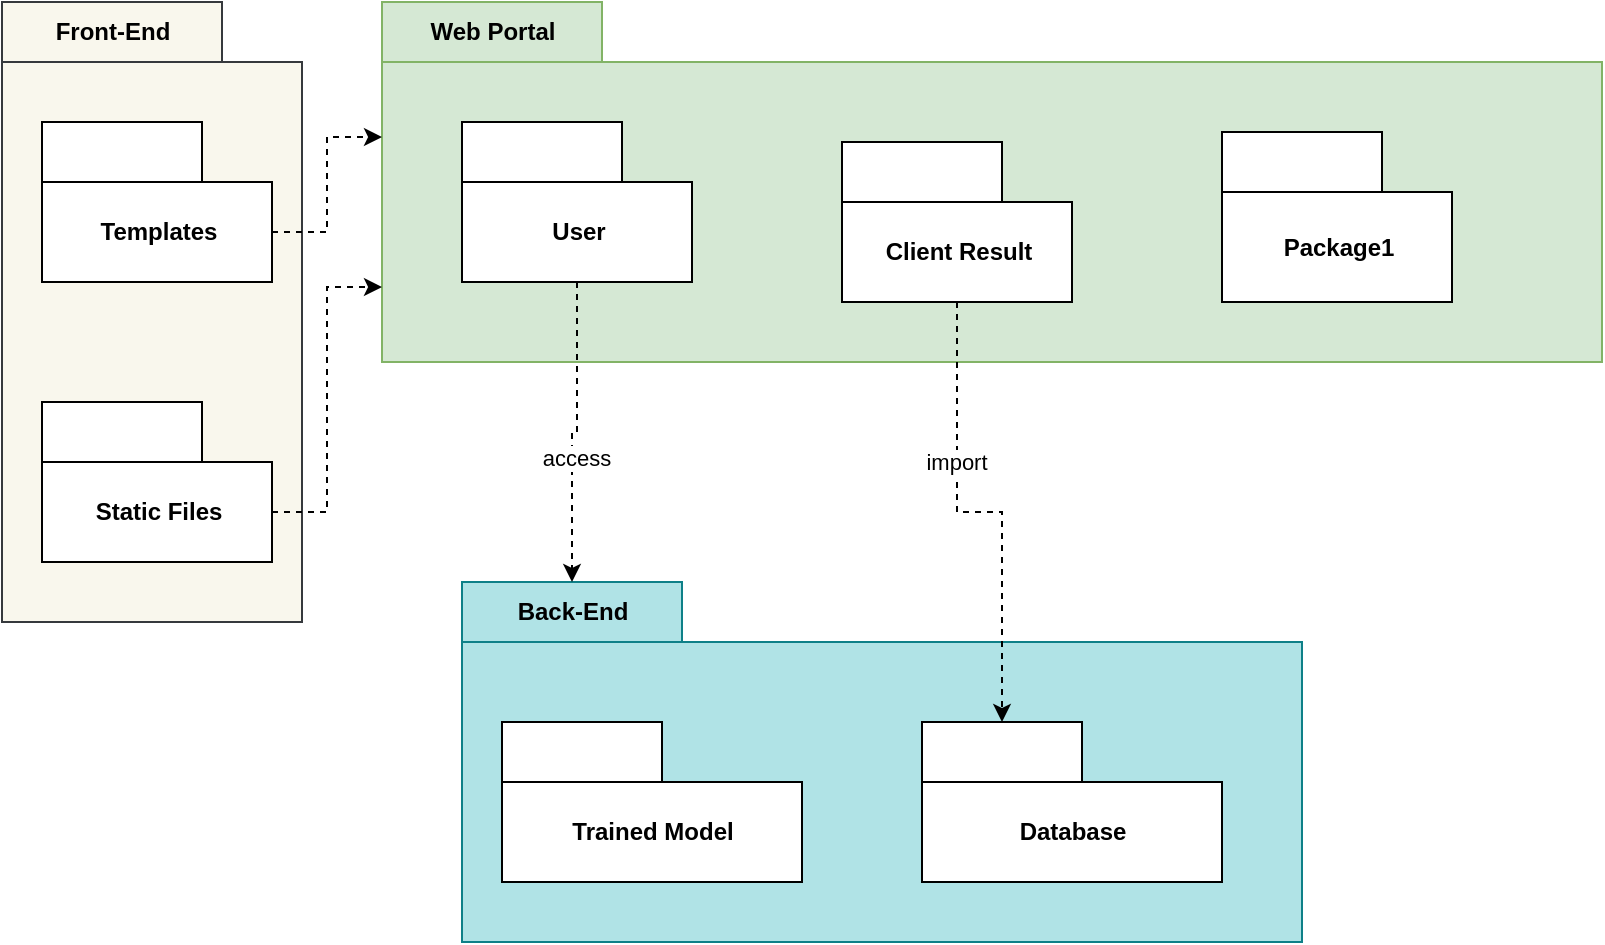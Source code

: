 <mxfile version="14.8.0" type="github">
  <diagram id="XhDpGBgJV0-veUJ4XGDS" name="Page-1">
    <mxGraphModel dx="1102" dy="614" grid="1" gridSize="10" guides="1" tooltips="1" connect="1" arrows="1" fold="1" page="1" pageScale="1" pageWidth="850" pageHeight="1100" math="0" shadow="0">
      <root>
        <mxCell id="0" />
        <mxCell id="1" parent="0" />
        <mxCell id="pfUUQtnUTewONXO0CbFn-14" value="Front-End" style="shape=folder;fontStyle=1;tabWidth=110;tabHeight=30;tabPosition=left;html=1;boundedLbl=1;labelInHeader=1;container=1;collapsible=0;recursiveResize=0;fillColor=#f9f7ed;strokeColor=#36393d;" vertex="1" parent="1">
          <mxGeometry x="30" y="70" width="150" height="310" as="geometry" />
        </mxCell>
        <mxCell id="pfUUQtnUTewONXO0CbFn-1" value="Web Portal" style="shape=folder;fontStyle=1;tabWidth=110;tabHeight=30;tabPosition=left;html=1;boundedLbl=1;labelInHeader=1;container=1;collapsible=0;recursiveResize=0;fillColor=#d5e8d4;strokeColor=#82b366;" vertex="1" parent="1">
          <mxGeometry x="220" y="70" width="610" height="180" as="geometry" />
        </mxCell>
        <mxCell id="pfUUQtnUTewONXO0CbFn-3" value="User" style="shape=folder;fontStyle=1;tabWidth=80;tabHeight=30;tabPosition=left;html=1;boundedLbl=1;" vertex="1" parent="pfUUQtnUTewONXO0CbFn-1">
          <mxGeometry x="40" y="60" width="115" height="80" as="geometry" />
        </mxCell>
        <mxCell id="pfUUQtnUTewONXO0CbFn-5" value="Package1" style="shape=folder;fontStyle=1;tabWidth=80;tabHeight=30;tabPosition=left;html=1;boundedLbl=1;" vertex="1" parent="pfUUQtnUTewONXO0CbFn-1">
          <mxGeometry x="420" y="65" width="115" height="85" as="geometry" />
        </mxCell>
        <mxCell id="pfUUQtnUTewONXO0CbFn-16" value="Client Result" style="shape=folder;fontStyle=1;tabWidth=80;tabHeight=30;tabPosition=left;html=1;boundedLbl=1;" vertex="1" parent="pfUUQtnUTewONXO0CbFn-1">
          <mxGeometry x="230" y="70" width="115" height="80" as="geometry" />
        </mxCell>
        <mxCell id="pfUUQtnUTewONXO0CbFn-6" value="Back-End" style="shape=folder;fontStyle=1;tabWidth=110;tabHeight=30;tabPosition=left;html=1;boundedLbl=1;labelInHeader=1;container=1;collapsible=0;recursiveResize=0;fillColor=#b0e3e6;strokeColor=#0e8088;" vertex="1" parent="1">
          <mxGeometry x="260" y="360" width="420" height="180" as="geometry" />
        </mxCell>
        <mxCell id="pfUUQtnUTewONXO0CbFn-8" value="Trained Model" style="shape=folder;fontStyle=1;tabWidth=80;tabHeight=30;tabPosition=left;html=1;boundedLbl=1;" vertex="1" parent="pfUUQtnUTewONXO0CbFn-6">
          <mxGeometry x="20" y="70" width="150" height="80" as="geometry" />
        </mxCell>
        <mxCell id="pfUUQtnUTewONXO0CbFn-9" value="Database" style="shape=folder;fontStyle=1;tabWidth=80;tabHeight=30;tabPosition=left;html=1;boundedLbl=1;" vertex="1" parent="pfUUQtnUTewONXO0CbFn-6">
          <mxGeometry x="230" y="70" width="150" height="80" as="geometry" />
        </mxCell>
        <mxCell id="pfUUQtnUTewONXO0CbFn-11" style="edgeStyle=orthogonalEdgeStyle;rounded=0;orthogonalLoop=1;jettySize=auto;html=1;exitX=0;exitY=0;exitDx=115;exitDy=55;exitPerimeter=0;entryX=0;entryY=0;entryDx=0;entryDy=67.5;entryPerimeter=0;dashed=1;" edge="1" parent="1" source="pfUUQtnUTewONXO0CbFn-10" target="pfUUQtnUTewONXO0CbFn-1">
          <mxGeometry relative="1" as="geometry" />
        </mxCell>
        <mxCell id="pfUUQtnUTewONXO0CbFn-10" value="Templates" style="shape=folder;fontStyle=1;tabWidth=80;tabHeight=30;tabPosition=left;html=1;boundedLbl=1;" vertex="1" parent="1">
          <mxGeometry x="50" y="130" width="115" height="80" as="geometry" />
        </mxCell>
        <mxCell id="pfUUQtnUTewONXO0CbFn-12" style="edgeStyle=orthogonalEdgeStyle;rounded=0;orthogonalLoop=1;jettySize=auto;html=1;exitX=0;exitY=0;exitDx=115;exitDy=55;exitPerimeter=0;entryX=0;entryY=0;entryDx=0;entryDy=142.5;entryPerimeter=0;dashed=1;" edge="1" parent="1" source="pfUUQtnUTewONXO0CbFn-4" target="pfUUQtnUTewONXO0CbFn-1">
          <mxGeometry relative="1" as="geometry" />
        </mxCell>
        <mxCell id="pfUUQtnUTewONXO0CbFn-4" value="Static Files" style="shape=folder;fontStyle=1;tabWidth=80;tabHeight=30;tabPosition=left;html=1;boundedLbl=1;" vertex="1" parent="1">
          <mxGeometry x="50" y="270" width="115" height="80" as="geometry" />
        </mxCell>
        <mxCell id="pfUUQtnUTewONXO0CbFn-17" style="edgeStyle=orthogonalEdgeStyle;rounded=0;orthogonalLoop=1;jettySize=auto;html=1;exitX=0.5;exitY=1;exitDx=0;exitDy=0;exitPerimeter=0;entryX=0;entryY=0;entryDx=55;entryDy=0;entryPerimeter=0;dashed=1;" edge="1" parent="1" source="pfUUQtnUTewONXO0CbFn-3" target="pfUUQtnUTewONXO0CbFn-6">
          <mxGeometry relative="1" as="geometry" />
        </mxCell>
        <mxCell id="pfUUQtnUTewONXO0CbFn-18" value="access" style="edgeLabel;html=1;align=center;verticalAlign=middle;resizable=0;points=[];" vertex="1" connectable="0" parent="pfUUQtnUTewONXO0CbFn-17">
          <mxGeometry x="0.187" y="2" relative="1" as="geometry">
            <mxPoint as="offset" />
          </mxGeometry>
        </mxCell>
        <mxCell id="pfUUQtnUTewONXO0CbFn-19" style="edgeStyle=orthogonalEdgeStyle;rounded=0;orthogonalLoop=1;jettySize=auto;html=1;exitX=0.5;exitY=1;exitDx=0;exitDy=0;exitPerimeter=0;entryX=0;entryY=0;entryDx=40;entryDy=0;entryPerimeter=0;dashed=1;" edge="1" parent="1" source="pfUUQtnUTewONXO0CbFn-16" target="pfUUQtnUTewONXO0CbFn-9">
          <mxGeometry relative="1" as="geometry" />
        </mxCell>
        <mxCell id="pfUUQtnUTewONXO0CbFn-20" value="import" style="edgeLabel;html=1;align=center;verticalAlign=middle;resizable=0;points=[];" vertex="1" connectable="0" parent="pfUUQtnUTewONXO0CbFn-19">
          <mxGeometry x="-0.312" y="-1" relative="1" as="geometry">
            <mxPoint as="offset" />
          </mxGeometry>
        </mxCell>
      </root>
    </mxGraphModel>
  </diagram>
</mxfile>
